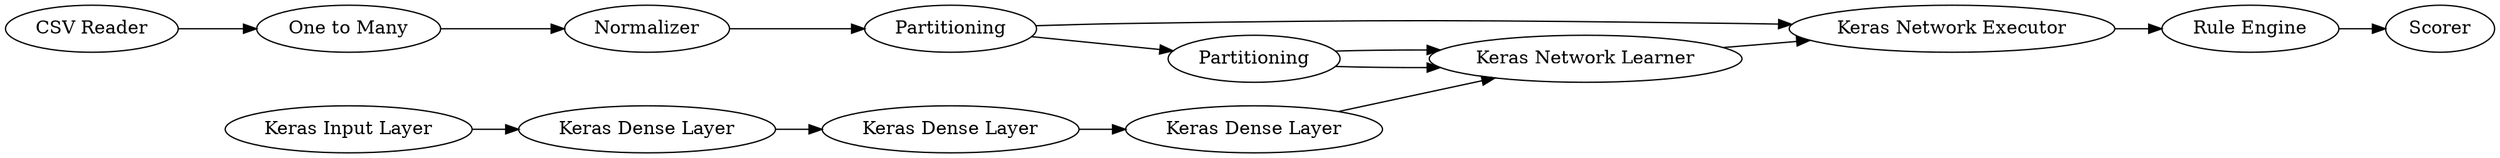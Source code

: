 digraph {
	1 [label="CSV Reader"]
	2 [label="One to Many"]
	3 [label=Normalizer]
	4 [label="Keras Input Layer"]
	5 [label="Keras Dense Layer"]
	6 [label="Keras Dense Layer"]
	7 [label="Keras Dense Layer"]
	9 [label=Partitioning]
	10 [label=Partitioning]
	11 [label="Keras Network Learner"]
	12 [label="Keras Network Executor"]
	13 [label="Rule Engine"]
	14 [label=Scorer]
	1 -> 2
	2 -> 3
	3 -> 9
	4 -> 5
	5 -> 6
	6 -> 7
	7 -> 11
	9 -> 10
	9 -> 12
	10 -> 11
	10 -> 11
	11 -> 12
	12 -> 13
	13 -> 14
	rankdir=LR
}
